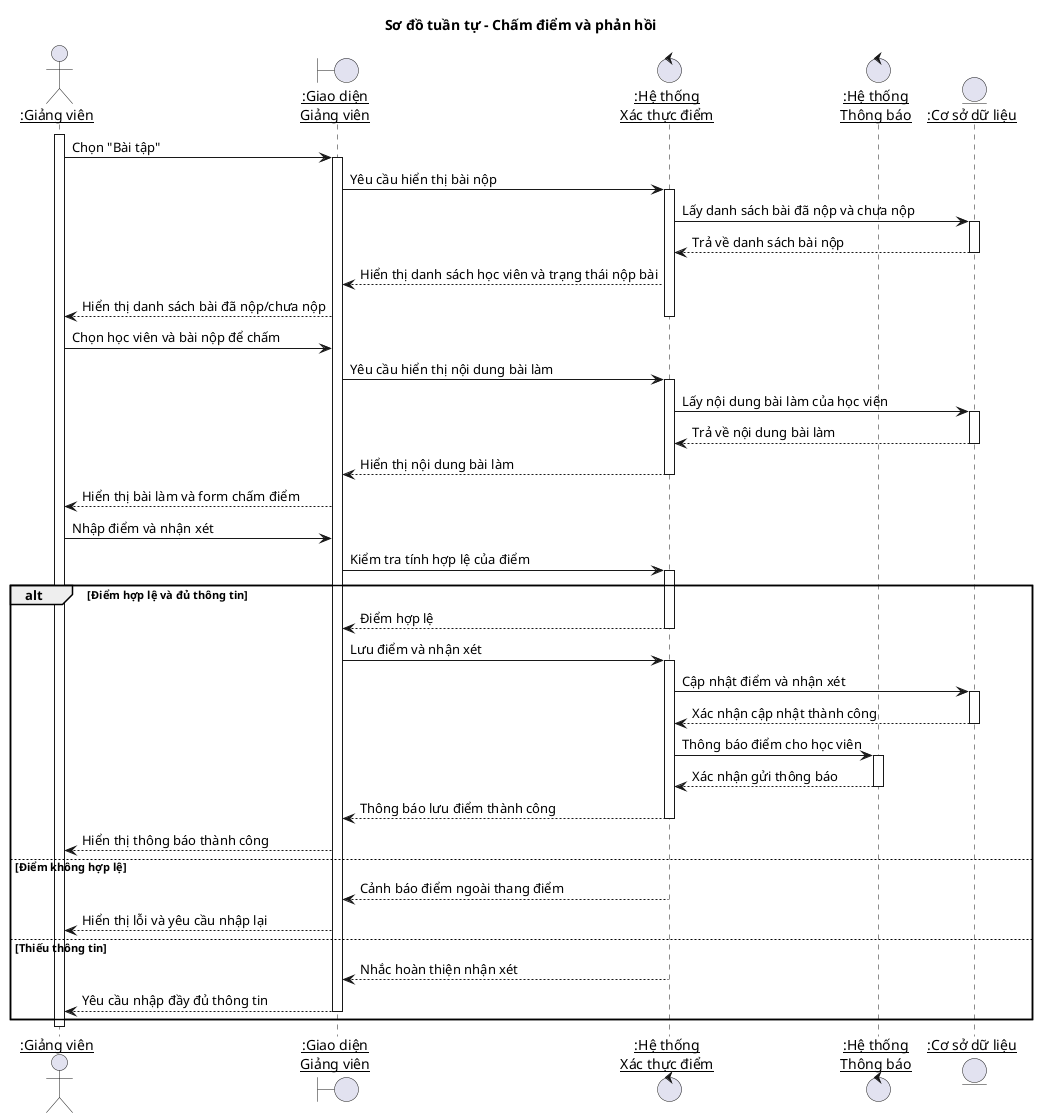 
@startuml
title Sơ đồ tuần tự - Chấm điểm và phản hồi

skinparam participantPadding 20
skinparam boxPadding 10

actor "<u>:Giảng viên" as Teacher
boundary "<u>:Giao diện\n<u>Giảng viên" as UI
control "<u>:Hệ thống\n<u>Xác thực điểm" as GradingSystem
control "<u>:Hệ thống\n<u>Thông báo" as NotificationSystem
entity "<u>:Cơ sở dữ liệu" as GradeDB

activate Teacher
Teacher -> UI: Chọn "Bài tập"
activate UI
UI -> GradingSystem: Yêu cầu hiển thị bài nộp
activate GradingSystem
GradingSystem -> GradeDB: Lấy danh sách bài đã nộp và chưa nộp
activate GradeDB
GradeDB --> GradingSystem: Trả về danh sách bài nộp
deactivate GradeDB
GradingSystem --> UI: Hiển thị danh sách học viên và trạng thái nộp bài
UI --> Teacher: Hiển thị danh sách bài đã nộp/chưa nộp
deactivate GradingSystem

Teacher -> UI: Chọn học viên và bài nộp để chấm
UI -> GradingSystem: Yêu cầu hiển thị nội dung bài làm
activate GradingSystem
GradingSystem -> GradeDB: Lấy nội dung bài làm của học viên
activate GradeDB
GradeDB --> GradingSystem: Trả về nội dung bài làm
deactivate GradeDB
GradingSystem --> UI: Hiển thị nội dung bài làm
deactivate GradingSystem

UI --> Teacher: Hiển thị bài làm và form chấm điểm

Teacher -> UI: Nhập điểm và nhận xét
UI -> GradingSystem: Kiểm tra tính hợp lệ của điểm
activate GradingSystem

alt Điểm hợp lệ và đủ thông tin
    GradingSystem --> UI: Điểm hợp lệ
    deactivate GradingSystem
    UI -> GradingSystem: Lưu điểm và nhận xét
    activate GradingSystem
    GradingSystem -> GradeDB: Cập nhật điểm và nhận xét
    activate GradeDB
    GradeDB --> GradingSystem: Xác nhận cập nhật thành công
    deactivate GradeDB
    GradingSystem -> NotificationSystem: Thông báo điểm cho học viên
    activate NotificationSystem
    NotificationSystem --> GradingSystem: Xác nhận gửi thông báo
    deactivate NotificationSystem
    GradingSystem --> UI: Thông báo lưu điểm thành công
    deactivate GradingSystem
    UI --> Teacher: Hiển thị thông báo thành công
else Điểm không hợp lệ
    GradingSystem --> UI: Cảnh báo điểm ngoài thang điểm
    deactivate GradingSystem
    UI --> Teacher: Hiển thị lỗi và yêu cầu nhập lại
else Thiếu thông tin
    GradingSystem --> UI: Nhắc hoàn thiện nhận xét
    deactivate GradingSystem
    UI --> Teacher: Yêu cầu nhập đầy đủ thông tin
    deactivate UI
end

deactivate Teacher

@enduml